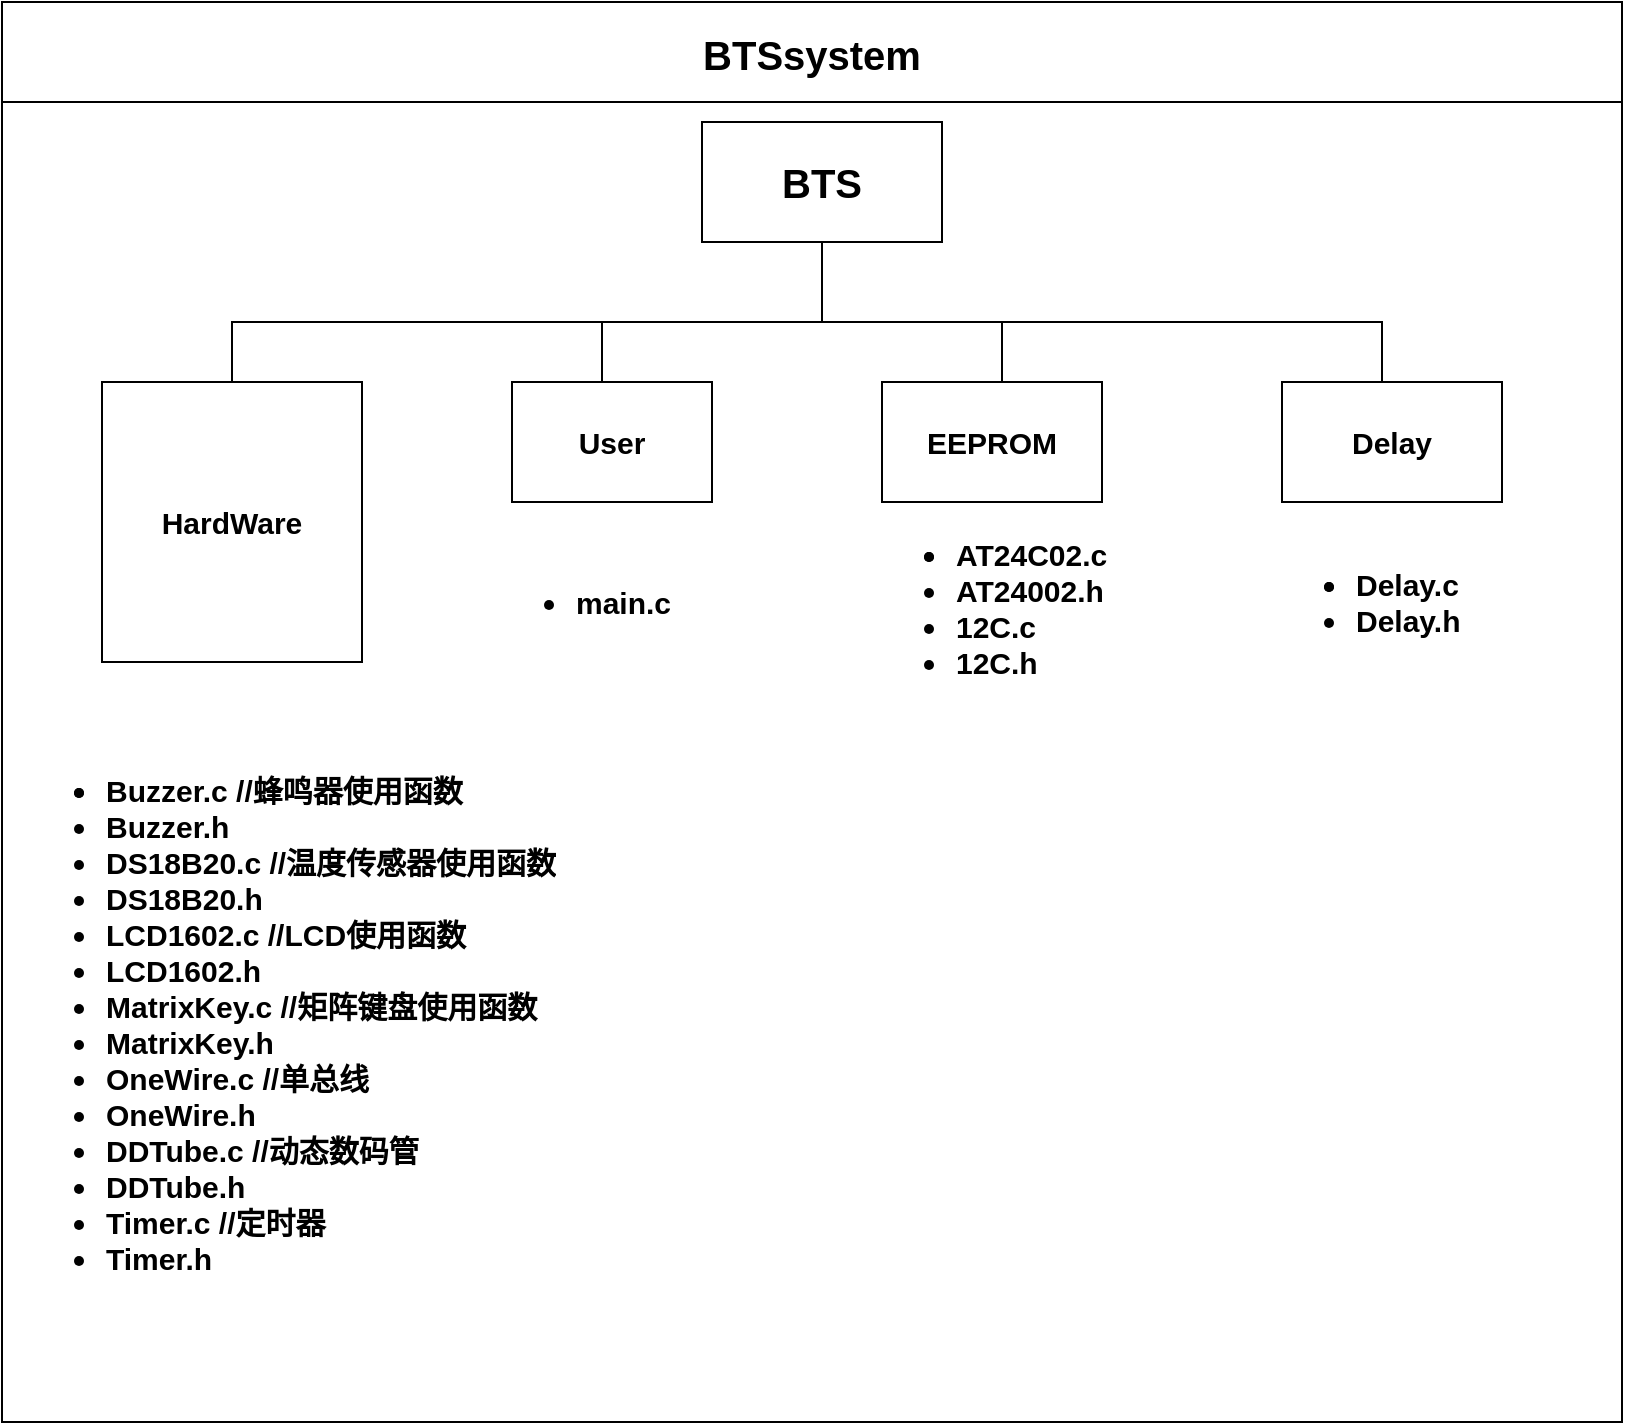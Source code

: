 <mxfile>
    <diagram id="iHYKCy0nO94pgDoheMme" name="第 1 页">
        <mxGraphModel dx="1173" dy="775" grid="1" gridSize="10" guides="1" tooltips="1" connect="1" arrows="1" fold="1" page="1" pageScale="1" pageWidth="3300" pageHeight="4681" math="0" shadow="0">
            <root>
                <mxCell id="0"/>
                <mxCell id="1" parent="0"/>
                <mxCell id="2" value="BTSsystem" style="swimlane;startSize=50;horizontal=1;containerType=tree;newEdgeStyle={&quot;edgeStyle&quot;:&quot;elbowEdgeStyle&quot;,&quot;startArrow&quot;:&quot;none&quot;,&quot;endArrow&quot;:&quot;none&quot;};fontStyle=1;fontSize=20;" parent="1" vertex="1">
                    <mxGeometry x="230" y="170" width="810" height="710" as="geometry"/>
                </mxCell>
                <mxCell id="4" value="" style="edgeStyle=elbowEdgeStyle;elbow=vertical;sourcePerimeterSpacing=0;targetPerimeterSpacing=0;startArrow=none;endArrow=none;rounded=0;curved=0;" parent="2" source="5" target="7" edge="1">
                    <mxGeometry relative="1" as="geometry">
                        <Array as="points">
                            <mxPoint x="250" y="160"/>
                            <mxPoint x="250" y="160"/>
                        </Array>
                    </mxGeometry>
                </mxCell>
                <UserObject label="BTS" treeRoot="1" id="5">
                    <mxCell style="whiteSpace=wrap;html=1;align=center;treeFolding=1;treeMoving=1;newEdgeStyle={&quot;edgeStyle&quot;:&quot;elbowEdgeStyle&quot;,&quot;startArrow&quot;:&quot;none&quot;,&quot;endArrow&quot;:&quot;none&quot;};fontStyle=1;fontSize=20;" parent="2" vertex="1">
                        <mxGeometry x="350" y="60" width="120" height="60" as="geometry"/>
                    </mxCell>
                </UserObject>
                <mxCell id="36" value="" style="group;fontStyle=1;fontSize=15;" parent="2" vertex="1" connectable="0">
                    <mxGeometry x="245" y="190" width="120" height="160" as="geometry"/>
                </mxCell>
                <mxCell id="16" value="&lt;b&gt;User&lt;/b&gt;" style="whiteSpace=wrap;html=1;align=center;verticalAlign=middle;treeFolding=1;treeMoving=1;newEdgeStyle={&quot;edgeStyle&quot;:&quot;elbowEdgeStyle&quot;,&quot;startArrow&quot;:&quot;none&quot;,&quot;endArrow&quot;:&quot;none&quot;};fontSize=15;" parent="36" vertex="1">
                    <mxGeometry x="10" width="100" height="60" as="geometry"/>
                </mxCell>
                <mxCell id="32" value="&lt;ul style=&quot;font-size: 15px;&quot;&gt;&lt;li style=&quot;font-size: 15px;&quot;&gt;&lt;b&gt;main.c&lt;/b&gt;&lt;/li&gt;&lt;/ul&gt;" style="text;strokeColor=none;fillColor=none;html=1;whiteSpace=wrap;verticalAlign=middle;overflow=hidden;fontSize=15;" parent="36" vertex="1">
                    <mxGeometry y="60" width="120" height="100" as="geometry"/>
                </mxCell>
                <mxCell id="37" value="" style="group;fontStyle=1;fontSize=15;" parent="2" vertex="1" connectable="0">
                    <mxGeometry x="435" y="190" width="120" height="160" as="geometry"/>
                </mxCell>
                <mxCell id="10" value="EEPROM" style="whiteSpace=wrap;html=1;align=center;verticalAlign=middle;treeFolding=1;treeMoving=1;newEdgeStyle={&quot;edgeStyle&quot;:&quot;elbowEdgeStyle&quot;,&quot;startArrow&quot;:&quot;none&quot;,&quot;endArrow&quot;:&quot;none&quot;};fontStyle=1;fontSize=15;" parent="37" vertex="1">
                    <mxGeometry x="5" width="110" height="60" as="geometry"/>
                </mxCell>
                <mxCell id="33" value="&lt;ul style=&quot;font-size: 15px;&quot;&gt;&lt;li style=&quot;font-size: 15px;&quot;&gt;&lt;li style=&quot;font-size: 15px;&quot;&gt;AT24C02.c&lt;/li&gt;&lt;li style=&quot;font-size: 15px;&quot;&gt;AT24002.h&lt;/li&gt;&lt;li style=&quot;font-size: 15px;&quot;&gt;12C.c&lt;/li&gt;&lt;li style=&quot;font-size: 15px;&quot;&gt;12C.h&lt;/li&gt;&lt;/li&gt;&lt;/ul&gt;" style="text;strokeColor=none;fillColor=none;html=1;whiteSpace=wrap;verticalAlign=middle;overflow=hidden;fontSize=15;fontStyle=1" parent="37" vertex="1">
                    <mxGeometry y="60" width="120" height="100" as="geometry"/>
                </mxCell>
                <mxCell id="38" value="" style="group;fontStyle=1;fontSize=15;" parent="2" vertex="1" connectable="0">
                    <mxGeometry x="635" y="190" width="120" height="160" as="geometry"/>
                </mxCell>
                <mxCell id="14" value="Delay" style="whiteSpace=wrap;html=1;align=center;verticalAlign=middle;treeFolding=1;treeMoving=1;newEdgeStyle={&quot;edgeStyle&quot;:&quot;elbowEdgeStyle&quot;,&quot;startArrow&quot;:&quot;none&quot;,&quot;endArrow&quot;:&quot;none&quot;};fontSize=15;fontStyle=1" parent="38" vertex="1">
                    <mxGeometry x="5" width="110" height="60" as="geometry"/>
                </mxCell>
                <mxCell id="34" value="&lt;ul style=&quot;font-size: 15px;&quot;&gt;&lt;li style=&quot;font-size: 15px;&quot;&gt;&lt;li style=&quot;font-size: 15px;&quot;&gt;Delay.c&lt;/li&gt;&lt;li style=&quot;font-size: 15px;&quot;&gt;Delay.h&lt;/li&gt;&lt;/li&gt;&lt;/ul&gt;" style="text;strokeColor=none;fillColor=none;html=1;whiteSpace=wrap;verticalAlign=middle;overflow=hidden;fontSize=15;fontStyle=1" parent="38" vertex="1">
                    <mxGeometry y="60" width="120" height="100" as="geometry"/>
                </mxCell>
                <mxCell id="7" value="&lt;b&gt;HardWare&lt;/b&gt;" style="whiteSpace=wrap;html=1;align=center;verticalAlign=middle;treeFolding=1;treeMoving=1;newEdgeStyle={&quot;edgeStyle&quot;:&quot;elbowEdgeStyle&quot;,&quot;startArrow&quot;:&quot;none&quot;,&quot;endArrow&quot;:&quot;none&quot;};fontSize=15;" parent="2" vertex="1">
                    <mxGeometry x="50" y="190" width="130" height="140" as="geometry"/>
                </mxCell>
                <mxCell id="31" value="&lt;ul style=&quot;font-size: 15px;&quot;&gt;&lt;li style=&quot;font-size: 15px;&quot;&gt;&lt;li style=&quot;font-size: 15px;&quot;&gt;&lt;b&gt;Buzzer.c //蜂鸣器使用函数&lt;/b&gt;&lt;/li&gt;&lt;li style=&quot;font-size: 15px;&quot;&gt;&lt;b&gt;Buzzer.h&lt;/b&gt;&lt;/li&gt;&lt;li style=&quot;font-size: 15px;&quot;&gt;&lt;b&gt;DS18B20.c //温度传感器使用函数&lt;/b&gt;&lt;/li&gt;&lt;li style=&quot;font-size: 15px;&quot;&gt;&lt;b&gt;DS18B20.h&lt;/b&gt;&lt;/li&gt;&lt;li style=&quot;font-size: 15px;&quot;&gt;&lt;b&gt;LCD1602.c //LCD使用函数&lt;/b&gt;&lt;/li&gt;&lt;li style=&quot;font-size: 15px;&quot;&gt;&lt;b&gt;LCD1602.h&lt;/b&gt;&lt;/li&gt;&lt;li style=&quot;font-size: 15px;&quot;&gt;&lt;b&gt;MatrixKey.c //矩阵键盘使用函数&lt;/b&gt;&lt;/li&gt;&lt;li style=&quot;font-size: 15px;&quot;&gt;&lt;b&gt;MatrixKey.h&lt;/b&gt;&lt;/li&gt;&lt;li style=&quot;font-size: 15px;&quot;&gt;&lt;b&gt;OneWire.c //单总线&lt;/b&gt;&lt;/li&gt;&lt;li style=&quot;font-size: 15px;&quot;&gt;&lt;b&gt;OneWire.h&lt;/b&gt;&lt;/li&gt;&lt;li style=&quot;font-size: 15px;&quot;&gt;&lt;b&gt;DDTube.c //动态数码管&lt;/b&gt;&lt;/li&gt;&lt;li style=&quot;font-size: 15px;&quot;&gt;&lt;b&gt;DDTube.h&lt;/b&gt;&lt;/li&gt;&lt;li style=&quot;font-size: 15px;&quot;&gt;&lt;b&gt;Timer.c //定时器&lt;/b&gt;&lt;/li&gt;&lt;li style=&quot;font-size: 15px;&quot;&gt;&lt;b&gt;Timer.h&lt;/b&gt;&lt;/li&gt;&lt;/li&gt;&lt;/ul&gt;" style="text;strokeColor=none;fillColor=none;html=1;whiteSpace=wrap;verticalAlign=middle;overflow=hidden;fontSize=15;" parent="2" vertex="1">
                    <mxGeometry x="10" y="330" width="270" height="362.5" as="geometry"/>
                </mxCell>
                <mxCell id="11" style="edgeStyle=elbowEdgeStyle;rounded=0;html=1;startArrow=none;endArrow=none;" parent="1" source="10" edge="1">
                    <mxGeometry relative="1" as="geometry">
                        <mxPoint x="640" y="330" as="targetPoint"/>
                        <Array as="points">
                            <mxPoint x="730" y="350"/>
                            <mxPoint x="770" y="320"/>
                            <mxPoint x="750" y="370"/>
                            <mxPoint x="820" y="320"/>
                        </Array>
                    </mxGeometry>
                </mxCell>
                <mxCell id="15" style="edgeStyle=elbowEdgeStyle;rounded=0;html=1;startArrow=none;endArrow=none;exitX=0.5;exitY=0;exitDx=0;exitDy=0;" parent="1" source="14" edge="1">
                    <mxGeometry relative="1" as="geometry">
                        <mxPoint x="730" y="330" as="targetPoint"/>
                        <Array as="points">
                            <mxPoint x="920" y="350"/>
                        </Array>
                    </mxGeometry>
                </mxCell>
                <mxCell id="19" style="edgeStyle=elbowEdgeStyle;rounded=0;html=1;startArrow=none;endArrow=none;" parent="1" source="16" edge="1">
                    <mxGeometry relative="1" as="geometry">
                        <mxPoint x="500" y="330" as="targetPoint"/>
                        <Array as="points">
                            <mxPoint x="530" y="345"/>
                        </Array>
                    </mxGeometry>
                </mxCell>
            </root>
        </mxGraphModel>
    </diagram>
</mxfile>